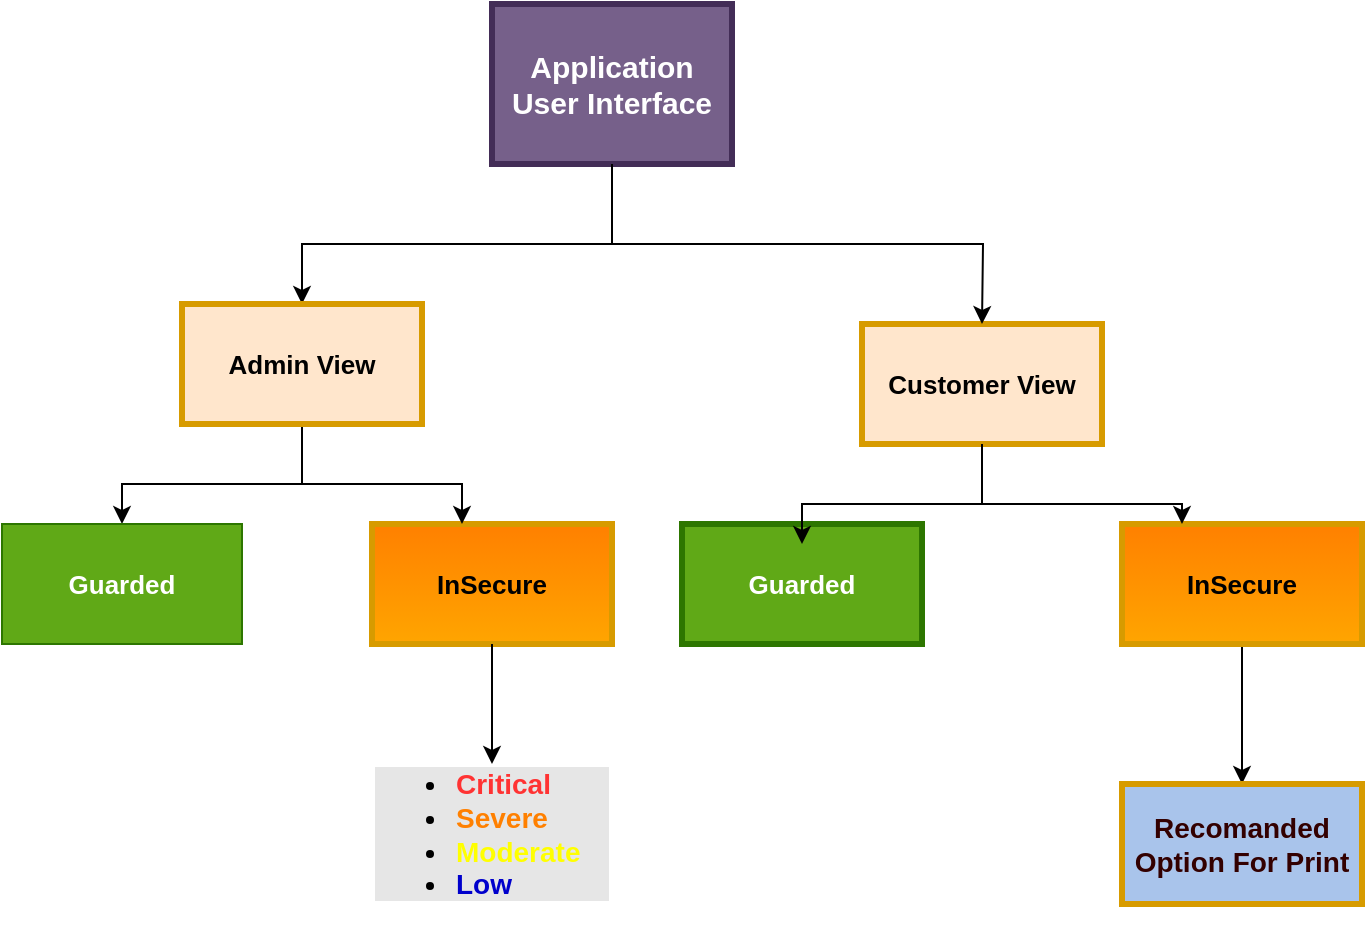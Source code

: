 <mxfile version="20.5.3" type="github">
  <diagram id="V54pJjerueftb4QwuEq5" name="Page-1">
    <mxGraphModel dx="1422" dy="794" grid="1" gridSize="10" guides="1" tooltips="1" connect="1" arrows="1" fold="1" page="1" pageScale="1" pageWidth="850" pageHeight="1100" math="0" shadow="0">
      <root>
        <mxCell id="0" />
        <mxCell id="1" parent="0" />
        <mxCell id="EEE9qusLIlH5cOqFs5pW-3" value="" style="edgeStyle=orthogonalEdgeStyle;rounded=0;orthogonalLoop=1;jettySize=auto;html=1;" edge="1" parent="1" source="EEE9qusLIlH5cOqFs5pW-1" target="EEE9qusLIlH5cOqFs5pW-2">
          <mxGeometry relative="1" as="geometry">
            <Array as="points">
              <mxPoint x="485" y="380" />
              <mxPoint x="330" y="380" />
            </Array>
          </mxGeometry>
        </mxCell>
        <UserObject label="&lt;b style=&quot;font-size: 15px;&quot;&gt;Application&lt;br&gt;User Interface&lt;/b&gt;" treeRoot="1" id="EEE9qusLIlH5cOqFs5pW-1">
          <mxCell style="whiteSpace=wrap;html=1;align=center;treeFolding=1;treeMoving=1;newEdgeStyle={&quot;edgeStyle&quot;:&quot;elbowEdgeStyle&quot;,&quot;startArrow&quot;:&quot;none&quot;,&quot;endArrow&quot;:&quot;none&quot;};fillColor=#76608a;strokeColor=#432D57;strokeWidth=3;fontColor=#ffffff;" vertex="1" parent="1">
            <mxGeometry x="425" y="260" width="120" height="80" as="geometry" />
          </mxCell>
        </UserObject>
        <mxCell id="EEE9qusLIlH5cOqFs5pW-8" value="" style="edgeStyle=orthogonalEdgeStyle;rounded=0;orthogonalLoop=1;jettySize=auto;html=1;" edge="1" parent="1" source="EEE9qusLIlH5cOqFs5pW-2" target="EEE9qusLIlH5cOqFs5pW-7">
          <mxGeometry relative="1" as="geometry">
            <Array as="points">
              <mxPoint x="330" y="500" />
              <mxPoint x="240" y="500" />
            </Array>
          </mxGeometry>
        </mxCell>
        <mxCell id="EEE9qusLIlH5cOqFs5pW-2" value="&lt;b&gt;&lt;font style=&quot;font-size: 13px;&quot;&gt;Admin View&lt;/font&gt;&lt;/b&gt;" style="whiteSpace=wrap;html=1;fillColor=#ffe6cc;strokeColor=#d79b00;strokeWidth=3;" vertex="1" parent="1">
          <mxGeometry x="270" y="410" width="120" height="60" as="geometry" />
        </mxCell>
        <mxCell id="EEE9qusLIlH5cOqFs5pW-4" value="&lt;b&gt;&lt;font style=&quot;font-size: 13px;&quot;&gt;Customer View&lt;/font&gt;&lt;/b&gt;" style="whiteSpace=wrap;html=1;fillColor=#ffe6cc;strokeColor=#d79b00;strokeWidth=3;" vertex="1" parent="1">
          <mxGeometry x="610" y="420" width="120" height="60" as="geometry" />
        </mxCell>
        <mxCell id="EEE9qusLIlH5cOqFs5pW-6" value="" style="edgeStyle=orthogonalEdgeStyle;rounded=0;orthogonalLoop=1;jettySize=auto;html=1;exitX=0.5;exitY=1;exitDx=0;exitDy=0;" edge="1" parent="1" source="EEE9qusLIlH5cOqFs5pW-1">
          <mxGeometry relative="1" as="geometry">
            <mxPoint x="460" y="380" as="sourcePoint" />
            <mxPoint x="670" y="420" as="targetPoint" />
          </mxGeometry>
        </mxCell>
        <mxCell id="EEE9qusLIlH5cOqFs5pW-7" value="&lt;font style=&quot;font-size: 13px;&quot;&gt;&lt;b&gt;Guarded&lt;/b&gt;&lt;/font&gt;" style="whiteSpace=wrap;html=1;fillColor=#60a917;fontColor=#ffffff;strokeColor=#2D7600;" vertex="1" parent="1">
          <mxGeometry x="180" y="520" width="120" height="60" as="geometry" />
        </mxCell>
        <mxCell id="EEE9qusLIlH5cOqFs5pW-9" value="&lt;font style=&quot;font-size: 13px;&quot;&gt;&lt;b&gt;InSecure&lt;/b&gt;&lt;/font&gt;" style="whiteSpace=wrap;html=1;fillColor=#FF8000;strokeColor=#d79b00;gradientColor=#ffa500;strokeWidth=3;" vertex="1" parent="1">
          <mxGeometry x="365" y="520" width="120" height="60" as="geometry" />
        </mxCell>
        <mxCell id="EEE9qusLIlH5cOqFs5pW-12" value="" style="edgeStyle=orthogonalEdgeStyle;rounded=0;orthogonalLoop=1;jettySize=auto;html=1;" edge="1" parent="1">
          <mxGeometry relative="1" as="geometry">
            <mxPoint x="330" y="490" as="sourcePoint" />
            <mxPoint x="410" y="520" as="targetPoint" />
            <Array as="points">
              <mxPoint x="330" y="500" />
              <mxPoint x="410" y="500" />
              <mxPoint x="410" y="520" />
            </Array>
          </mxGeometry>
        </mxCell>
        <mxCell id="EEE9qusLIlH5cOqFs5pW-13" value="&lt;ul style=&quot;font-size: 14px;&quot;&gt;&lt;li&gt;&lt;b&gt;&lt;font color=&quot;#ff3333&quot;&gt;Critical&lt;/font&gt;&lt;/b&gt;&lt;/li&gt;&lt;li&gt;&lt;b&gt;&lt;font color=&quot;#ff8000&quot;&gt;Severe&lt;/font&gt;&lt;/b&gt;&lt;/li&gt;&lt;li&gt;&lt;b&gt;&lt;font color=&quot;#ffff00&quot;&gt;Moderate&lt;/font&gt;&lt;/b&gt;&lt;/li&gt;&lt;li&gt;&lt;b&gt;&lt;font color=&quot;#0000cc&quot;&gt;Low&lt;/font&gt;&lt;/b&gt;&lt;/li&gt;&lt;/ul&gt;" style="whiteSpace=wrap;html=1;align=left;fillColor=#E6E6E6;strokeColor=#FFFFFF;strokeWidth=3;" vertex="1" parent="1">
          <mxGeometry x="365" y="640" width="120" height="70" as="geometry" />
        </mxCell>
        <mxCell id="EEE9qusLIlH5cOqFs5pW-19" value="" style="edgeStyle=orthogonalEdgeStyle;rounded=0;orthogonalLoop=1;jettySize=auto;html=1;exitX=0.5;exitY=1;exitDx=0;exitDy=0;entryX=0.5;entryY=0;entryDx=0;entryDy=0;" edge="1" parent="1" source="EEE9qusLIlH5cOqFs5pW-9" target="EEE9qusLIlH5cOqFs5pW-13">
          <mxGeometry relative="1" as="geometry">
            <mxPoint x="425" y="580" as="sourcePoint" />
            <mxPoint x="425" y="640" as="targetPoint" />
            <Array as="points">
              <mxPoint x="425" y="610" />
              <mxPoint x="425" y="610" />
            </Array>
          </mxGeometry>
        </mxCell>
        <mxCell id="EEE9qusLIlH5cOqFs5pW-23" value="" style="edgeStyle=orthogonalEdgeStyle;rounded=0;orthogonalLoop=1;jettySize=auto;html=1;fontSize=14;fontColor=#0000CC;" edge="1" parent="1" target="EEE9qusLIlH5cOqFs5pW-22">
          <mxGeometry relative="1" as="geometry">
            <mxPoint x="750" y="580" as="sourcePoint" />
            <Array as="points">
              <mxPoint x="800" y="580" />
            </Array>
          </mxGeometry>
        </mxCell>
        <mxCell id="EEE9qusLIlH5cOqFs5pW-22" value="&lt;b&gt;&lt;font color=&quot;#330000&quot;&gt;Recomanded Option For Print&lt;/font&gt;&lt;/b&gt;" style="whiteSpace=wrap;html=1;fillColor=#A9C4EB;strokeColor=#d79b00;strokeWidth=3;fontSize=14;fontColor=#0000CC;" vertex="1" parent="1">
          <mxGeometry x="740" y="650" width="120" height="60" as="geometry" />
        </mxCell>
        <mxCell id="EEE9qusLIlH5cOqFs5pW-24" value="&lt;font style=&quot;font-size: 13px;&quot;&gt;&lt;b&gt;Guarded&lt;/b&gt;&lt;/font&gt;" style="whiteSpace=wrap;html=1;fillColor=#60a917;fontColor=#ffffff;strokeColor=#2D7600;strokeWidth=3;" vertex="1" parent="1">
          <mxGeometry x="520" y="520" width="120" height="60" as="geometry" />
        </mxCell>
        <mxCell id="EEE9qusLIlH5cOqFs5pW-25" value="&lt;font style=&quot;font-size: 13px;&quot;&gt;&lt;b&gt;InSecure&lt;/b&gt;&lt;/font&gt;" style="whiteSpace=wrap;html=1;fillColor=#FF8000;strokeColor=#d79b00;gradientColor=#ffa500;strokeWidth=3;" vertex="1" parent="1">
          <mxGeometry x="740" y="520" width="120" height="60" as="geometry" />
        </mxCell>
        <mxCell id="EEE9qusLIlH5cOqFs5pW-26" value="" style="edgeStyle=orthogonalEdgeStyle;rounded=0;orthogonalLoop=1;jettySize=auto;html=1;" edge="1" parent="1">
          <mxGeometry relative="1" as="geometry">
            <mxPoint x="670" y="490" as="sourcePoint" />
            <mxPoint x="770" y="520" as="targetPoint" />
            <Array as="points">
              <mxPoint x="670" y="490" />
              <mxPoint x="670" y="510" />
              <mxPoint x="770" y="510" />
            </Array>
          </mxGeometry>
        </mxCell>
        <mxCell id="EEE9qusLIlH5cOqFs5pW-27" value="" style="edgeStyle=orthogonalEdgeStyle;rounded=0;orthogonalLoop=1;jettySize=auto;html=1;" edge="1" parent="1">
          <mxGeometry relative="1" as="geometry">
            <mxPoint x="670" y="480" as="sourcePoint" />
            <mxPoint x="580" y="530" as="targetPoint" />
            <Array as="points">
              <mxPoint x="670" y="510" />
              <mxPoint x="580" y="510" />
            </Array>
          </mxGeometry>
        </mxCell>
      </root>
    </mxGraphModel>
  </diagram>
</mxfile>
